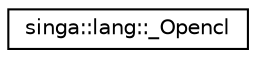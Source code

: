 digraph "Graphical Class Hierarchy"
{
  edge [fontname="Helvetica",fontsize="10",labelfontname="Helvetica",labelfontsize="10"];
  node [fontname="Helvetica",fontsize="10",shape=record];
  rankdir="LR";
  Node0 [label="singa::lang::_Opencl",height=0.2,width=0.4,color="black", fillcolor="white", style="filled",URL="$structsinga_1_1lang_1_1__Opencl.html",tooltip="To implement function using opencl libraries. "];
}
